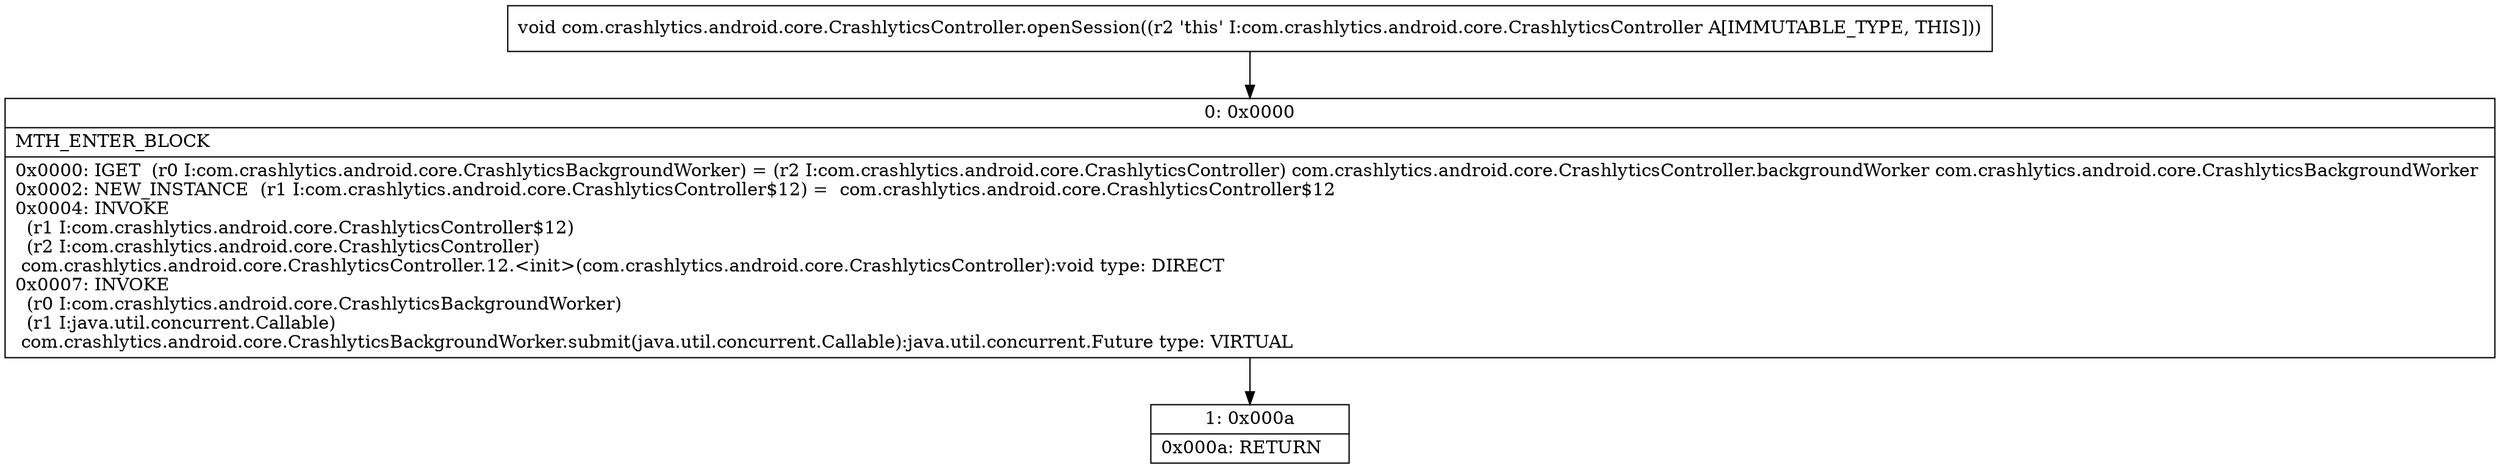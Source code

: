 digraph "CFG forcom.crashlytics.android.core.CrashlyticsController.openSession()V" {
Node_0 [shape=record,label="{0\:\ 0x0000|MTH_ENTER_BLOCK\l|0x0000: IGET  (r0 I:com.crashlytics.android.core.CrashlyticsBackgroundWorker) = (r2 I:com.crashlytics.android.core.CrashlyticsController) com.crashlytics.android.core.CrashlyticsController.backgroundWorker com.crashlytics.android.core.CrashlyticsBackgroundWorker \l0x0002: NEW_INSTANCE  (r1 I:com.crashlytics.android.core.CrashlyticsController$12) =  com.crashlytics.android.core.CrashlyticsController$12 \l0x0004: INVOKE  \l  (r1 I:com.crashlytics.android.core.CrashlyticsController$12)\l  (r2 I:com.crashlytics.android.core.CrashlyticsController)\l com.crashlytics.android.core.CrashlyticsController.12.\<init\>(com.crashlytics.android.core.CrashlyticsController):void type: DIRECT \l0x0007: INVOKE  \l  (r0 I:com.crashlytics.android.core.CrashlyticsBackgroundWorker)\l  (r1 I:java.util.concurrent.Callable)\l com.crashlytics.android.core.CrashlyticsBackgroundWorker.submit(java.util.concurrent.Callable):java.util.concurrent.Future type: VIRTUAL \l}"];
Node_1 [shape=record,label="{1\:\ 0x000a|0x000a: RETURN   \l}"];
MethodNode[shape=record,label="{void com.crashlytics.android.core.CrashlyticsController.openSession((r2 'this' I:com.crashlytics.android.core.CrashlyticsController A[IMMUTABLE_TYPE, THIS])) }"];
MethodNode -> Node_0;
Node_0 -> Node_1;
}

